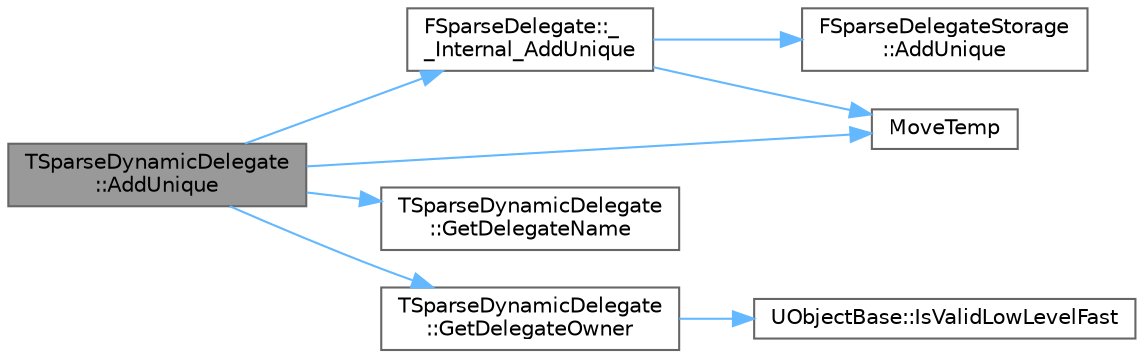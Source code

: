 digraph "TSparseDynamicDelegate::AddUnique"
{
 // INTERACTIVE_SVG=YES
 // LATEX_PDF_SIZE
  bgcolor="transparent";
  edge [fontname=Helvetica,fontsize=10,labelfontname=Helvetica,labelfontsize=10];
  node [fontname=Helvetica,fontsize=10,shape=box,height=0.2,width=0.4];
  rankdir="LR";
  Node1 [id="Node000001",label="TSparseDynamicDelegate\l::AddUnique",height=0.2,width=0.4,color="gray40", fillcolor="grey60", style="filled", fontcolor="black",tooltip="Adds a function delegate to this multi-cast delegate's invocation list if a delegate with the same si..."];
  Node1 -> Node2 [id="edge1_Node000001_Node000002",color="steelblue1",style="solid",tooltip=" "];
  Node2 [id="Node000002",label="FSparseDelegate::_\l_Internal_AddUnique",height=0.2,width=0.4,color="grey40", fillcolor="white", style="filled",URL="$de/d32/structFSparseDelegate.html#a6c70bff96bf8c65e9a51d82428089330",tooltip="Adds a function delegate to this multi-cast delegate's invocation list if a delegate with the same si..."];
  Node2 -> Node3 [id="edge2_Node000002_Node000003",color="steelblue1",style="solid",tooltip=" "];
  Node3 [id="Node000003",label="FSparseDelegateStorage\l::AddUnique",height=0.2,width=0.4,color="grey40", fillcolor="white", style="filled",URL="$dc/d7d/structFSparseDelegateStorage.html#afce0b4df12b2c7673159ab8ec84d660c",tooltip="Binds a sparse delegate to the owner, verifying first that the delegate is not already bound."];
  Node2 -> Node4 [id="edge3_Node000002_Node000004",color="steelblue1",style="solid",tooltip=" "];
  Node4 [id="Node000004",label="MoveTemp",height=0.2,width=0.4,color="grey40", fillcolor="white", style="filled",URL="$d4/d24/UnrealTemplate_8h.html#ad5e6c049aeb9c9115fec514ba581dbb6",tooltip="MoveTemp will cast a reference to an rvalue reference."];
  Node1 -> Node5 [id="edge4_Node000001_Node000005",color="steelblue1",style="solid",tooltip=" "];
  Node5 [id="Node000005",label="TSparseDynamicDelegate\l::GetDelegateName",height=0.2,width=0.4,color="grey40", fillcolor="white", style="filled",URL="$db/d28/structTSparseDynamicDelegate.html#a394a19c312fc2911888ea771852ff782",tooltip=" "];
  Node1 -> Node6 [id="edge5_Node000001_Node000006",color="steelblue1",style="solid",tooltip=" "];
  Node6 [id="Node000006",label="TSparseDynamicDelegate\l::GetDelegateOwner",height=0.2,width=0.4,color="grey40", fillcolor="white", style="filled",URL="$db/d28/structTSparseDynamicDelegate.html#a802e4fc079f9b92a06f3c44180df3a91",tooltip=" "];
  Node6 -> Node7 [id="edge6_Node000006_Node000007",color="steelblue1",style="solid",tooltip=" "];
  Node7 [id="Node000007",label="UObjectBase::IsValidLowLevelFast",height=0.2,width=0.4,color="grey40", fillcolor="white", style="filled",URL="$d9/dc4/classUObjectBase.html#ab3f46c2c94d1fb9c28b0852542f72439",tooltip="Faster version of IsValidLowLevel."];
  Node1 -> Node4 [id="edge7_Node000001_Node000004",color="steelblue1",style="solid",tooltip=" "];
}
